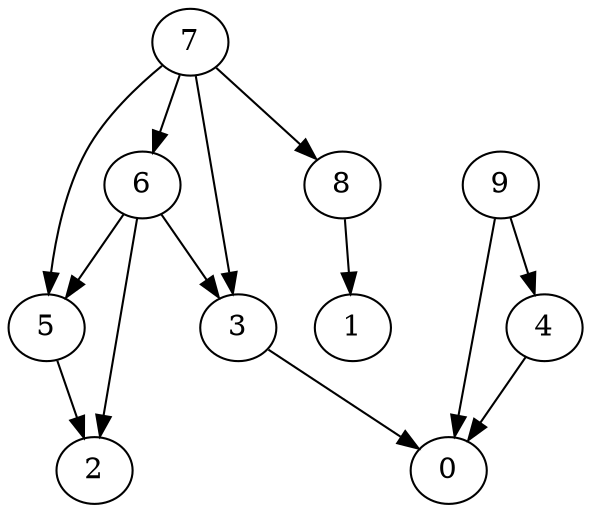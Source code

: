 digraph G {
  graph [splines=true overlap=false]
  node  [shape=ellipse, width=0.3, height=0.3]
  0 [label="0"];
  1 [label="1"];
  2 [label="2"];
  3 [label="3"];
  4 [label="4"];
  5 [label="5"];
  6 [label="6"];
  7 [label="7"];
  8 [label="8"];
  9 [label="9"];
  3 -> 0;
  4 -> 0;
  5 -> 2;
  6 -> 2;
  6 -> 3;
  6 -> 5;
  7 -> 3;
  7 -> 5;
  7 -> 6;
  7 -> 8;
  8 -> 1;
  9 -> 0;
  9 -> 4;
}
